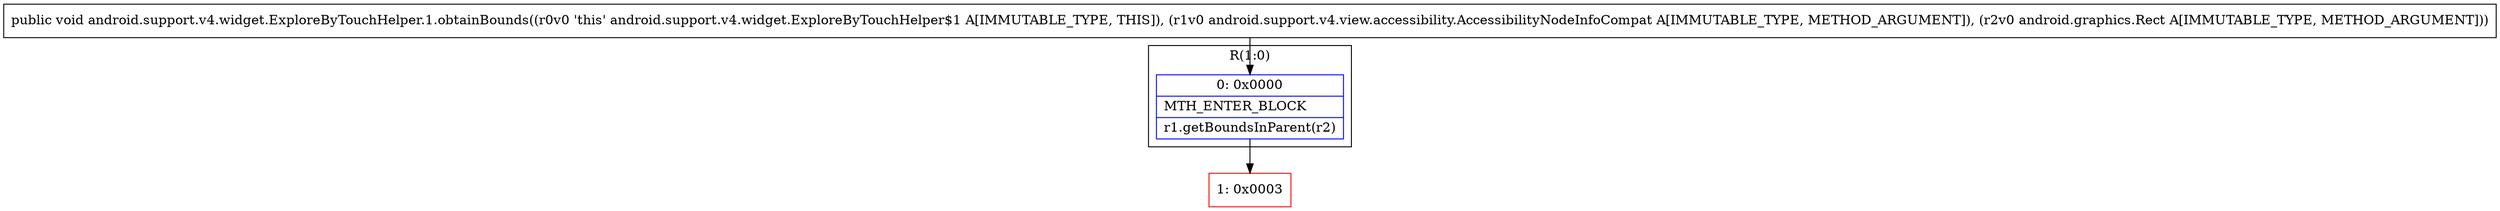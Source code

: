 digraph "CFG forandroid.support.v4.widget.ExploreByTouchHelper.1.obtainBounds(Landroid\/support\/v4\/view\/accessibility\/AccessibilityNodeInfoCompat;Landroid\/graphics\/Rect;)V" {
subgraph cluster_Region_109959828 {
label = "R(1:0)";
node [shape=record,color=blue];
Node_0 [shape=record,label="{0\:\ 0x0000|MTH_ENTER_BLOCK\l|r1.getBoundsInParent(r2)\l}"];
}
Node_1 [shape=record,color=red,label="{1\:\ 0x0003}"];
MethodNode[shape=record,label="{public void android.support.v4.widget.ExploreByTouchHelper.1.obtainBounds((r0v0 'this' android.support.v4.widget.ExploreByTouchHelper$1 A[IMMUTABLE_TYPE, THIS]), (r1v0 android.support.v4.view.accessibility.AccessibilityNodeInfoCompat A[IMMUTABLE_TYPE, METHOD_ARGUMENT]), (r2v0 android.graphics.Rect A[IMMUTABLE_TYPE, METHOD_ARGUMENT])) }"];
MethodNode -> Node_0;
Node_0 -> Node_1;
}

